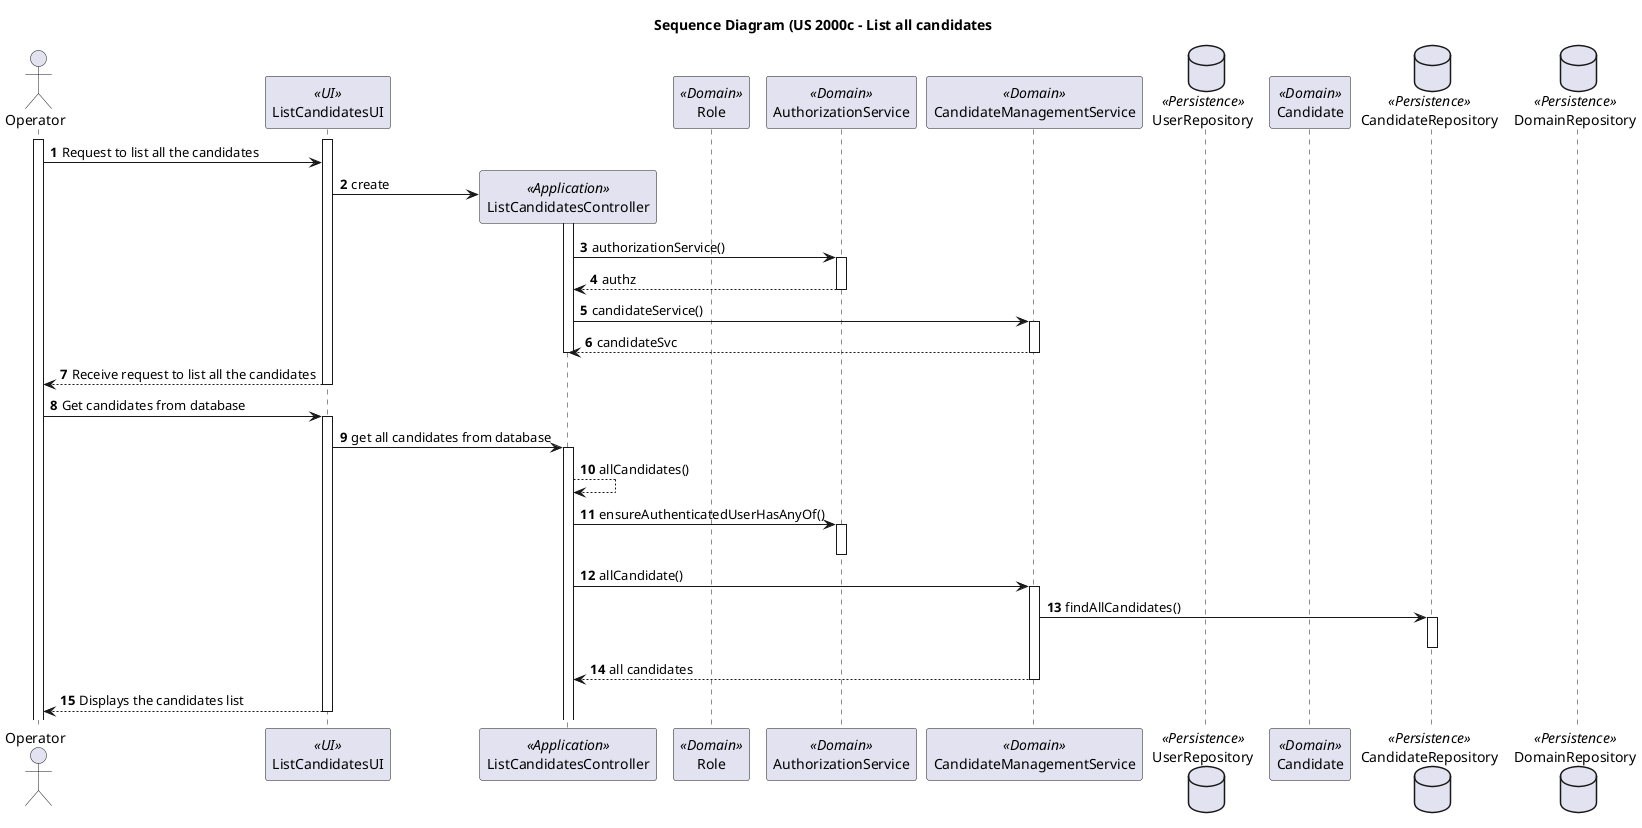 @startuml
title Sequence Diagram (US 2000c - List all candidates

autonumber
actor Operator as Operator
participant ListCandidatesUI as UI <<UI>>
participant ListCandidatesController as CTRL <<Application>>
participant Role as Role <<Domain>>
participant AuthorizationService as AS <<Domain>>
participant CandidateManagementService as UMS <<Domain>>
database UserRepository as URepo <<Persistence>>
participant Candidate as C <<Domain>>
database CandidateRepository as CRepo <<Persistence>>
database DomainRepository as D <<Persistence>>


activate Operator
activate UI
Operator -> UI: Request to list all the candidates

UI -> CTRL**:create
activate CTRL
CTRL -> AS : authorizationService()
activate AS
AS --> CTRL: authz
deactivate AS
CTRL-> UMS : candidateService()
activate UMS
UMS-->CTRL: candidateSvc
deactivate UMS
deactivate CTRL
UI --> Operator: Receive request to list all the candidates
deactivate UI
Operator -> UI: Get candidates from database
activate UI
UI-> CTRL: get all candidates from database
activate CTRL
CTRL-->CTRL:allCandidates()
CTRL->AS : ensureAuthenticatedUserHasAnyOf()
activate AS
deactivate AS
CTRL-> UMS : allCandidate()
activate UMS
UMS->CRepo: findAllCandidates()
activate CRepo
deactivate CRepo
UMS-->CTRL: all candidates
deactivate UMS
UI --> Operator:Displays the candidates list
deactivate UI

@enduml